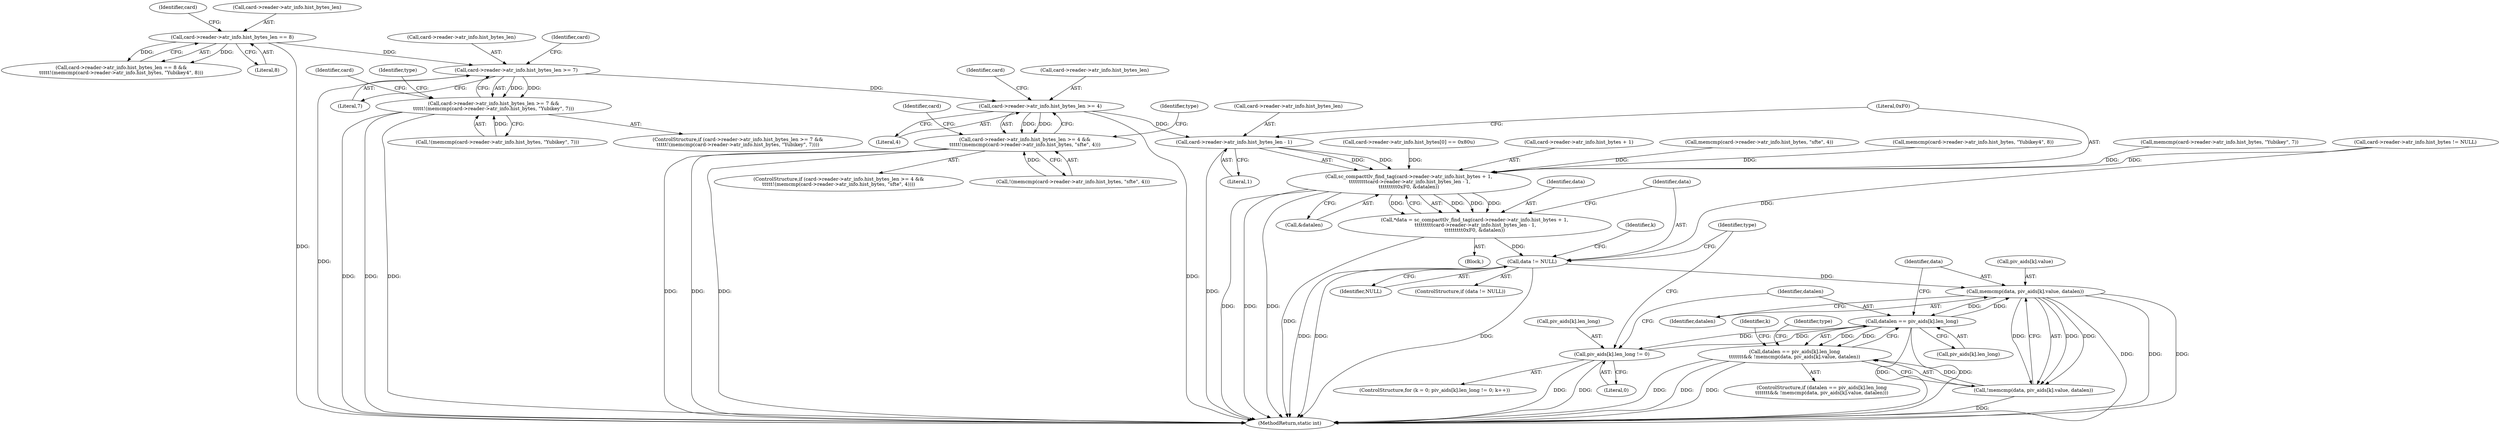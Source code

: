 digraph "0_OpenSC_8fe377e93b4b56060e5bbfb6f3142ceaeca744fa_15@API" {
"1000210" [label="(Call,card->reader->atr_info.hist_bytes_len >= 7)"];
"1000183" [label="(Call,card->reader->atr_info.hist_bytes_len == 8)"];
"1000209" [label="(Call,card->reader->atr_info.hist_bytes_len >= 7 &&\n\t\t\t\t\t!(memcmp(card->reader->atr_info.hist_bytes, \"Yubikey\", 7)))"];
"1000237" [label="(Call,card->reader->atr_info.hist_bytes_len >= 4)"];
"1000236" [label="(Call,card->reader->atr_info.hist_bytes_len >= 4 &&\n\t\t\t\t\t!(memcmp(card->reader->atr_info.hist_bytes, \"sfte\", 4)))"];
"1000289" [label="(Call,card->reader->atr_info.hist_bytes_len - 1)"];
"1000279" [label="(Call,sc_compacttlv_find_tag(card->reader->atr_info.hist_bytes + 1,\n \t\t\t\t\t\t\t\t\tcard->reader->atr_info.hist_bytes_len - 1,\n\t\t\t\t\t\t\t\t\t0xF0, &datalen))"];
"1000277" [label="(Call,*data = sc_compacttlv_find_tag(card->reader->atr_info.hist_bytes + 1,\n \t\t\t\t\t\t\t\t\tcard->reader->atr_info.hist_bytes_len - 1,\n\t\t\t\t\t\t\t\t\t0xF0, &datalen))"];
"1000302" [label="(Call,data != NULL)"];
"1000331" [label="(Call,memcmp(data, piv_aids[k].value, datalen))"];
"1000323" [label="(Call,datalen == piv_aids[k].len_long)"];
"1000311" [label="(Call,piv_aids[k].len_long != 0)"];
"1000322" [label="(Call,datalen == piv_aids[k].len_long\n\t\t\t\t\t\t\t&& !memcmp(data, piv_aids[k].value, datalen))"];
"1000330" [label="(Call,!memcmp(data, piv_aids[k].value, datalen))"];
"1000193" [label="(Call,memcmp(card->reader->atr_info.hist_bytes, \"Yubikey4\", 8))"];
"1000241" [label="(Identifier,card)"];
"1000301" [label="(ControlStructure,if (data != NULL))"];
"1000346" [label="(Identifier,type)"];
"1000208" [label="(ControlStructure,if (card->reader->atr_info.hist_bytes_len >= 7 &&\n\t\t\t\t\t!(memcmp(card->reader->atr_info.hist_bytes, \"Yubikey\", 7))))"];
"1000322" [label="(Call,datalen == piv_aids[k].len_long\n\t\t\t\t\t\t\t&& !memcmp(data, piv_aids[k].value, datalen))"];
"1000236" [label="(Call,card->reader->atr_info.hist_bytes_len >= 4 &&\n\t\t\t\t\t!(memcmp(card->reader->atr_info.hist_bytes, \"sfte\", 4)))"];
"1000330" [label="(Call,!memcmp(data, piv_aids[k].value, datalen))"];
"1000333" [label="(Call,piv_aids[k].value)"];
"1000211" [label="(Call,card->reader->atr_info.hist_bytes_len)"];
"1000277" [label="(Call,*data = sc_compacttlv_find_tag(card->reader->atr_info.hist_bytes + 1,\n \t\t\t\t\t\t\t\t\tcard->reader->atr_info.hist_bytes_len - 1,\n\t\t\t\t\t\t\t\t\t0xF0, &datalen))"];
"1000183" [label="(Call,card->reader->atr_info.hist_bytes_len == 8)"];
"1000516" [label="(MethodReturn,static int)"];
"1000290" [label="(Call,card->reader->atr_info.hist_bytes_len)"];
"1000317" [label="(Literal,0)"];
"1000319" [label="(Identifier,k)"];
"1000232" [label="(Identifier,type)"];
"1000274" [label="(Block,)"];
"1000218" [label="(Literal,7)"];
"1000299" [label="(Call,&datalen)"];
"1000268" [label="(Identifier,card)"];
"1000251" [label="(Identifier,card)"];
"1000245" [label="(Literal,4)"];
"1000298" [label="(Literal,0xF0)"];
"1000324" [label="(Identifier,datalen)"];
"1000171" [label="(Call,card->reader->atr_info.hist_bytes != NULL)"];
"1000303" [label="(Identifier,data)"];
"1000235" [label="(ControlStructure,if (card->reader->atr_info.hist_bytes_len >= 4 &&\n\t\t\t\t\t!(memcmp(card->reader->atr_info.hist_bytes, \"sfte\", 4))))"];
"1000219" [label="(Call,!(memcmp(card->reader->atr_info.hist_bytes, \"Yubikey\", 7)))"];
"1000325" [label="(Call,piv_aids[k].len_long)"];
"1000220" [label="(Call,memcmp(card->reader->atr_info.hist_bytes, \"Yubikey\", 7))"];
"1000238" [label="(Call,card->reader->atr_info.hist_bytes_len)"];
"1000259" [label="(Identifier,type)"];
"1000263" [label="(Call,card->reader->atr_info.hist_bytes[0] == 0x80u)"];
"1000304" [label="(Identifier,NULL)"];
"1000209" [label="(Call,card->reader->atr_info.hist_bytes_len >= 7 &&\n\t\t\t\t\t!(memcmp(card->reader->atr_info.hist_bytes, \"Yubikey\", 7)))"];
"1000323" [label="(Call,datalen == piv_aids[k].len_long)"];
"1000280" [label="(Call,card->reader->atr_info.hist_bytes + 1)"];
"1000197" [label="(Identifier,card)"];
"1000307" [label="(ControlStructure,for (k = 0; piv_aids[k].len_long != 0; k++))"];
"1000210" [label="(Call,card->reader->atr_info.hist_bytes_len >= 7)"];
"1000312" [label="(Call,piv_aids[k].len_long)"];
"1000237" [label="(Call,card->reader->atr_info.hist_bytes_len >= 4)"];
"1000311" [label="(Call,piv_aids[k].len_long != 0)"];
"1000184" [label="(Call,card->reader->atr_info.hist_bytes_len)"];
"1000321" [label="(ControlStructure,if (datalen == piv_aids[k].len_long\n\t\t\t\t\t\t\t&& !memcmp(data, piv_aids[k].value, datalen)))"];
"1000338" [label="(Identifier,datalen)"];
"1000224" [label="(Identifier,card)"];
"1000182" [label="(Call,card->reader->atr_info.hist_bytes_len == 8 &&\n\t\t\t\t\t!(memcmp(card->reader->atr_info.hist_bytes, \"Yubikey4\", 8)))"];
"1000302" [label="(Call,data != NULL)"];
"1000246" [label="(Call,!(memcmp(card->reader->atr_info.hist_bytes, \"sfte\", 4)))"];
"1000297" [label="(Literal,1)"];
"1000341" [label="(Identifier,type)"];
"1000191" [label="(Literal,8)"];
"1000309" [label="(Identifier,k)"];
"1000331" [label="(Call,memcmp(data, piv_aids[k].value, datalen))"];
"1000332" [label="(Identifier,data)"];
"1000247" [label="(Call,memcmp(card->reader->atr_info.hist_bytes, \"sfte\", 4))"];
"1000278" [label="(Identifier,data)"];
"1000279" [label="(Call,sc_compacttlv_find_tag(card->reader->atr_info.hist_bytes + 1,\n \t\t\t\t\t\t\t\t\tcard->reader->atr_info.hist_bytes_len - 1,\n\t\t\t\t\t\t\t\t\t0xF0, &datalen))"];
"1000289" [label="(Call,card->reader->atr_info.hist_bytes_len - 1)"];
"1000210" -> "1000209"  [label="AST: "];
"1000210" -> "1000218"  [label="CFG: "];
"1000211" -> "1000210"  [label="AST: "];
"1000218" -> "1000210"  [label="AST: "];
"1000224" -> "1000210"  [label="CFG: "];
"1000209" -> "1000210"  [label="CFG: "];
"1000210" -> "1000516"  [label="DDG: "];
"1000210" -> "1000209"  [label="DDG: "];
"1000210" -> "1000209"  [label="DDG: "];
"1000183" -> "1000210"  [label="DDG: "];
"1000210" -> "1000237"  [label="DDG: "];
"1000183" -> "1000182"  [label="AST: "];
"1000183" -> "1000191"  [label="CFG: "];
"1000184" -> "1000183"  [label="AST: "];
"1000191" -> "1000183"  [label="AST: "];
"1000197" -> "1000183"  [label="CFG: "];
"1000182" -> "1000183"  [label="CFG: "];
"1000183" -> "1000516"  [label="DDG: "];
"1000183" -> "1000182"  [label="DDG: "];
"1000183" -> "1000182"  [label="DDG: "];
"1000209" -> "1000208"  [label="AST: "];
"1000209" -> "1000219"  [label="CFG: "];
"1000219" -> "1000209"  [label="AST: "];
"1000232" -> "1000209"  [label="CFG: "];
"1000241" -> "1000209"  [label="CFG: "];
"1000209" -> "1000516"  [label="DDG: "];
"1000209" -> "1000516"  [label="DDG: "];
"1000209" -> "1000516"  [label="DDG: "];
"1000219" -> "1000209"  [label="DDG: "];
"1000237" -> "1000236"  [label="AST: "];
"1000237" -> "1000245"  [label="CFG: "];
"1000238" -> "1000237"  [label="AST: "];
"1000245" -> "1000237"  [label="AST: "];
"1000251" -> "1000237"  [label="CFG: "];
"1000236" -> "1000237"  [label="CFG: "];
"1000237" -> "1000516"  [label="DDG: "];
"1000237" -> "1000236"  [label="DDG: "];
"1000237" -> "1000236"  [label="DDG: "];
"1000237" -> "1000289"  [label="DDG: "];
"1000236" -> "1000235"  [label="AST: "];
"1000236" -> "1000246"  [label="CFG: "];
"1000246" -> "1000236"  [label="AST: "];
"1000259" -> "1000236"  [label="CFG: "];
"1000268" -> "1000236"  [label="CFG: "];
"1000236" -> "1000516"  [label="DDG: "];
"1000236" -> "1000516"  [label="DDG: "];
"1000236" -> "1000516"  [label="DDG: "];
"1000246" -> "1000236"  [label="DDG: "];
"1000289" -> "1000279"  [label="AST: "];
"1000289" -> "1000297"  [label="CFG: "];
"1000290" -> "1000289"  [label="AST: "];
"1000297" -> "1000289"  [label="AST: "];
"1000298" -> "1000289"  [label="CFG: "];
"1000289" -> "1000516"  [label="DDG: "];
"1000289" -> "1000279"  [label="DDG: "];
"1000289" -> "1000279"  [label="DDG: "];
"1000279" -> "1000277"  [label="AST: "];
"1000279" -> "1000299"  [label="CFG: "];
"1000280" -> "1000279"  [label="AST: "];
"1000298" -> "1000279"  [label="AST: "];
"1000299" -> "1000279"  [label="AST: "];
"1000277" -> "1000279"  [label="CFG: "];
"1000279" -> "1000516"  [label="DDG: "];
"1000279" -> "1000516"  [label="DDG: "];
"1000279" -> "1000516"  [label="DDG: "];
"1000279" -> "1000277"  [label="DDG: "];
"1000279" -> "1000277"  [label="DDG: "];
"1000279" -> "1000277"  [label="DDG: "];
"1000279" -> "1000277"  [label="DDG: "];
"1000247" -> "1000279"  [label="DDG: "];
"1000171" -> "1000279"  [label="DDG: "];
"1000263" -> "1000279"  [label="DDG: "];
"1000220" -> "1000279"  [label="DDG: "];
"1000193" -> "1000279"  [label="DDG: "];
"1000277" -> "1000274"  [label="AST: "];
"1000278" -> "1000277"  [label="AST: "];
"1000303" -> "1000277"  [label="CFG: "];
"1000277" -> "1000516"  [label="DDG: "];
"1000277" -> "1000302"  [label="DDG: "];
"1000302" -> "1000301"  [label="AST: "];
"1000302" -> "1000304"  [label="CFG: "];
"1000303" -> "1000302"  [label="AST: "];
"1000304" -> "1000302"  [label="AST: "];
"1000309" -> "1000302"  [label="CFG: "];
"1000346" -> "1000302"  [label="CFG: "];
"1000302" -> "1000516"  [label="DDG: "];
"1000302" -> "1000516"  [label="DDG: "];
"1000302" -> "1000516"  [label="DDG: "];
"1000171" -> "1000302"  [label="DDG: "];
"1000302" -> "1000331"  [label="DDG: "];
"1000331" -> "1000330"  [label="AST: "];
"1000331" -> "1000338"  [label="CFG: "];
"1000332" -> "1000331"  [label="AST: "];
"1000333" -> "1000331"  [label="AST: "];
"1000338" -> "1000331"  [label="AST: "];
"1000330" -> "1000331"  [label="CFG: "];
"1000331" -> "1000516"  [label="DDG: "];
"1000331" -> "1000516"  [label="DDG: "];
"1000331" -> "1000516"  [label="DDG: "];
"1000331" -> "1000323"  [label="DDG: "];
"1000331" -> "1000330"  [label="DDG: "];
"1000331" -> "1000330"  [label="DDG: "];
"1000331" -> "1000330"  [label="DDG: "];
"1000323" -> "1000331"  [label="DDG: "];
"1000323" -> "1000322"  [label="AST: "];
"1000323" -> "1000325"  [label="CFG: "];
"1000324" -> "1000323"  [label="AST: "];
"1000325" -> "1000323"  [label="AST: "];
"1000332" -> "1000323"  [label="CFG: "];
"1000322" -> "1000323"  [label="CFG: "];
"1000323" -> "1000516"  [label="DDG: "];
"1000323" -> "1000516"  [label="DDG: "];
"1000323" -> "1000311"  [label="DDG: "];
"1000323" -> "1000322"  [label="DDG: "];
"1000323" -> "1000322"  [label="DDG: "];
"1000311" -> "1000323"  [label="DDG: "];
"1000311" -> "1000307"  [label="AST: "];
"1000311" -> "1000317"  [label="CFG: "];
"1000312" -> "1000311"  [label="AST: "];
"1000317" -> "1000311"  [label="AST: "];
"1000324" -> "1000311"  [label="CFG: "];
"1000346" -> "1000311"  [label="CFG: "];
"1000311" -> "1000516"  [label="DDG: "];
"1000311" -> "1000516"  [label="DDG: "];
"1000322" -> "1000321"  [label="AST: "];
"1000322" -> "1000330"  [label="CFG: "];
"1000330" -> "1000322"  [label="AST: "];
"1000341" -> "1000322"  [label="CFG: "];
"1000319" -> "1000322"  [label="CFG: "];
"1000322" -> "1000516"  [label="DDG: "];
"1000322" -> "1000516"  [label="DDG: "];
"1000322" -> "1000516"  [label="DDG: "];
"1000330" -> "1000322"  [label="DDG: "];
"1000330" -> "1000516"  [label="DDG: "];
}
